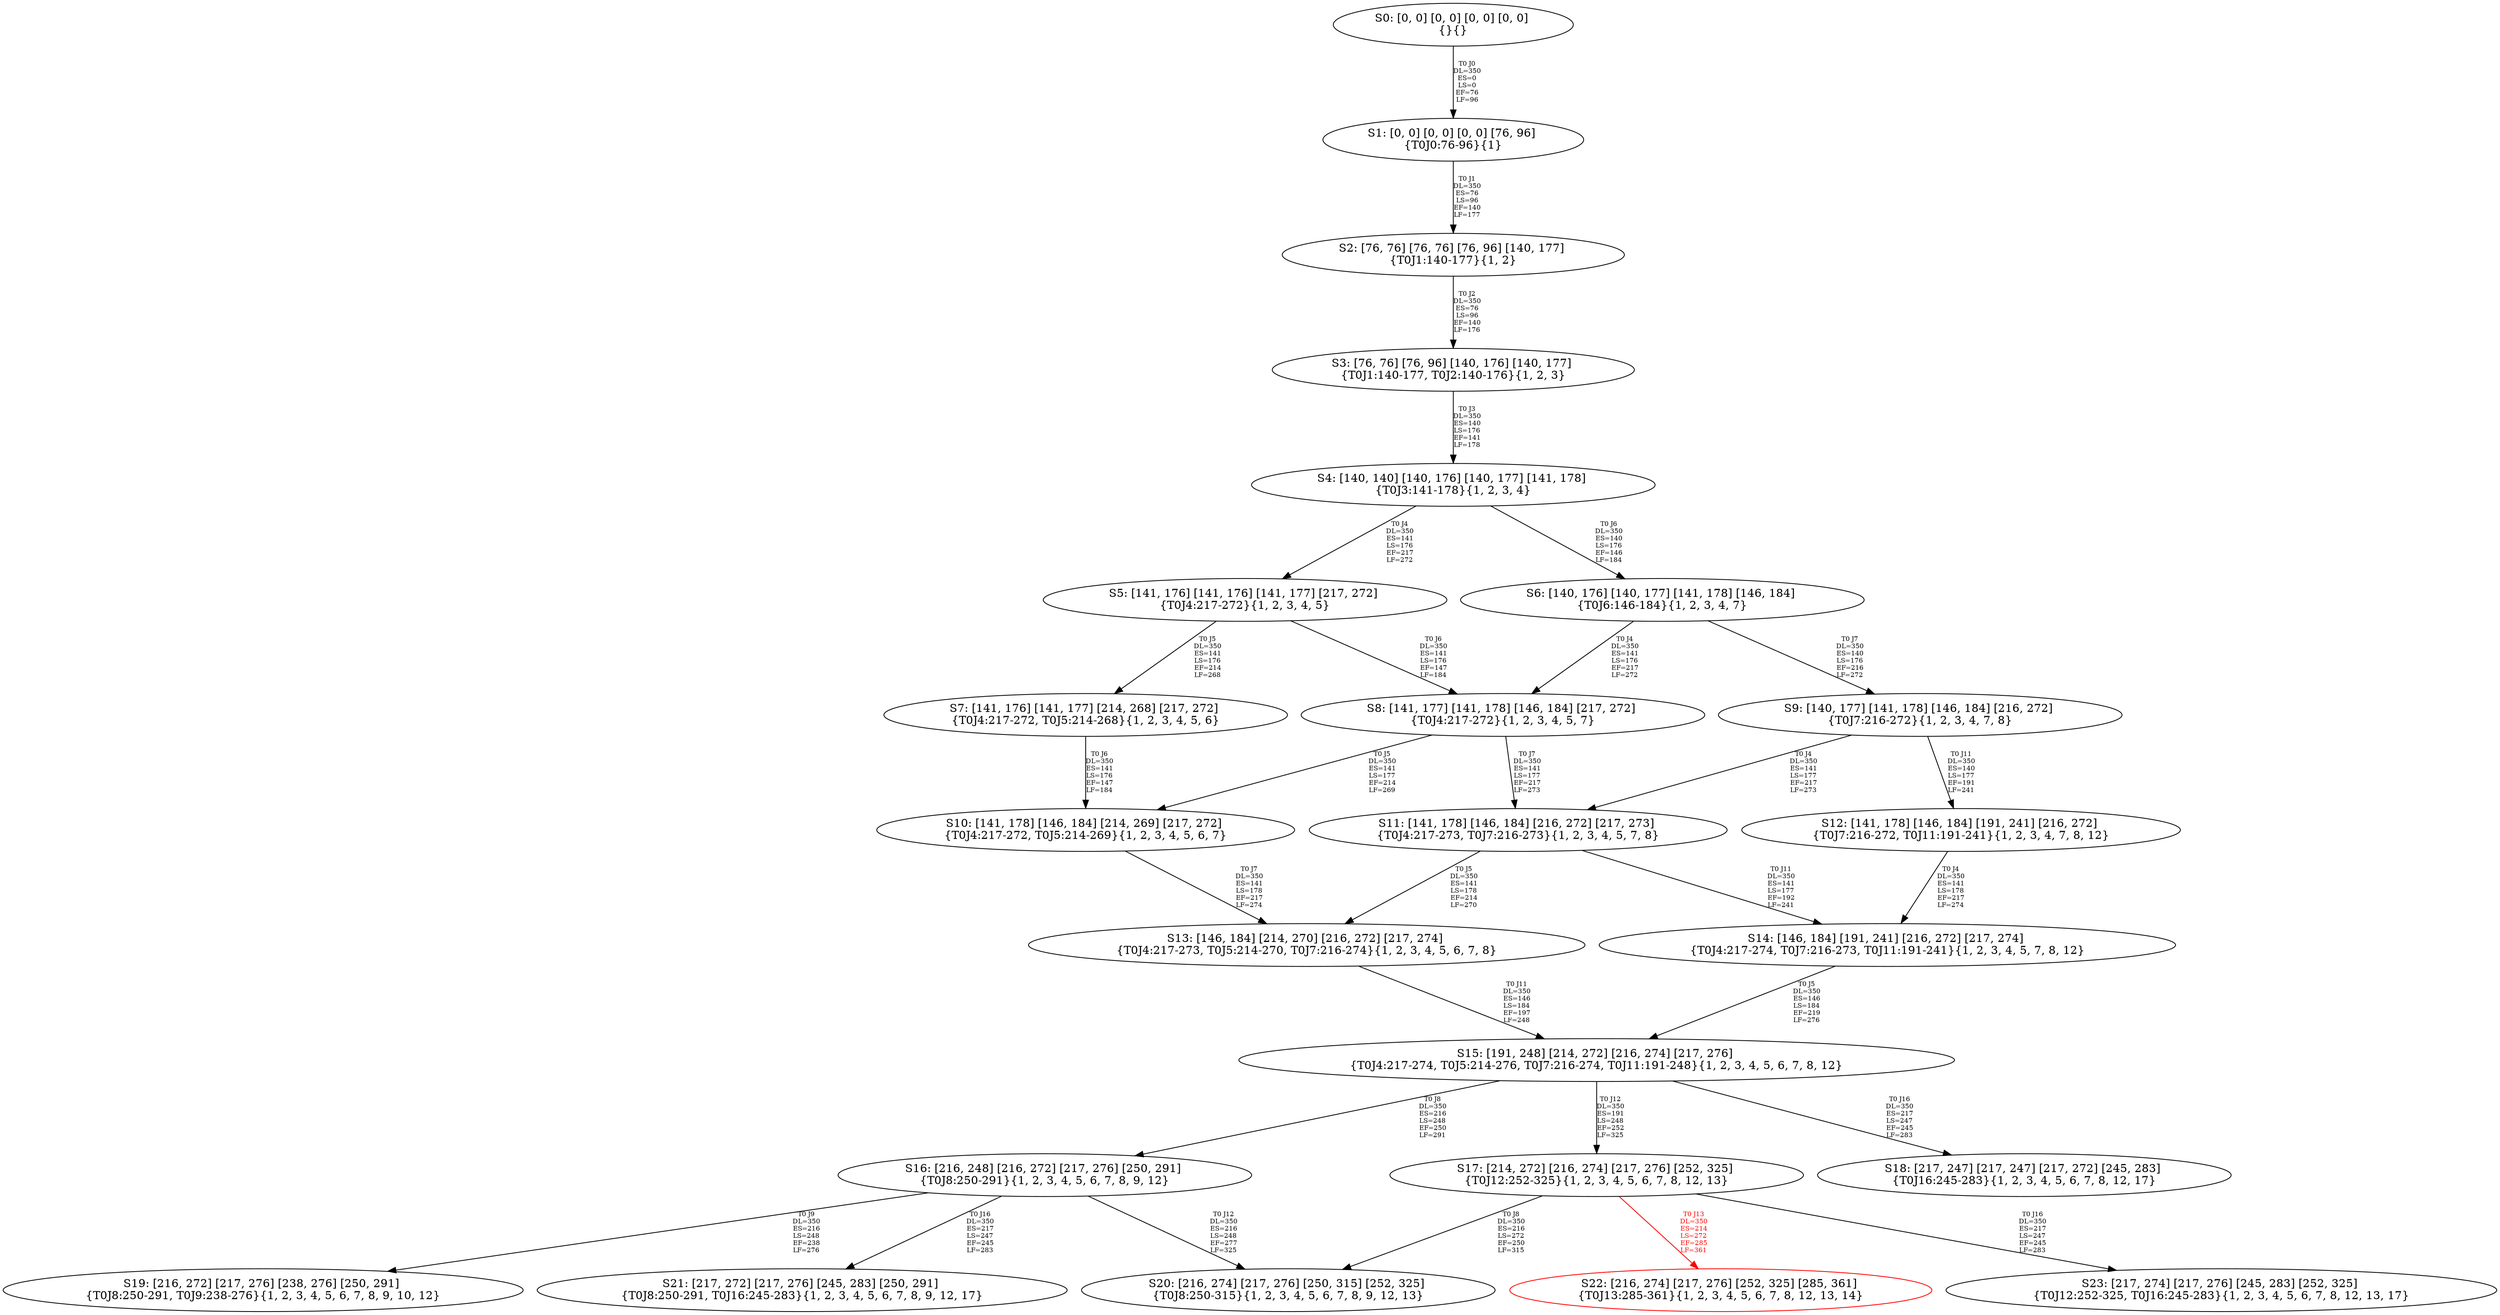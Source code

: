 digraph {
	S0[label="S0: [0, 0] [0, 0] [0, 0] [0, 0] \n{}{}"];
	S1[label="S1: [0, 0] [0, 0] [0, 0] [76, 96] \n{T0J0:76-96}{1}"];
	S2[label="S2: [76, 76] [76, 76] [76, 96] [140, 177] \n{T0J1:140-177}{1, 2}"];
	S3[label="S3: [76, 76] [76, 96] [140, 176] [140, 177] \n{T0J1:140-177, T0J2:140-176}{1, 2, 3}"];
	S4[label="S4: [140, 140] [140, 176] [140, 177] [141, 178] \n{T0J3:141-178}{1, 2, 3, 4}"];
	S5[label="S5: [141, 176] [141, 176] [141, 177] [217, 272] \n{T0J4:217-272}{1, 2, 3, 4, 5}"];
	S6[label="S6: [140, 176] [140, 177] [141, 178] [146, 184] \n{T0J6:146-184}{1, 2, 3, 4, 7}"];
	S7[label="S7: [141, 176] [141, 177] [214, 268] [217, 272] \n{T0J4:217-272, T0J5:214-268}{1, 2, 3, 4, 5, 6}"];
	S8[label="S8: [141, 177] [141, 178] [146, 184] [217, 272] \n{T0J4:217-272}{1, 2, 3, 4, 5, 7}"];
	S9[label="S9: [140, 177] [141, 178] [146, 184] [216, 272] \n{T0J7:216-272}{1, 2, 3, 4, 7, 8}"];
	S10[label="S10: [141, 178] [146, 184] [214, 269] [217, 272] \n{T0J4:217-272, T0J5:214-269}{1, 2, 3, 4, 5, 6, 7}"];
	S11[label="S11: [141, 178] [146, 184] [216, 272] [217, 273] \n{T0J4:217-273, T0J7:216-273}{1, 2, 3, 4, 5, 7, 8}"];
	S12[label="S12: [141, 178] [146, 184] [191, 241] [216, 272] \n{T0J7:216-272, T0J11:191-241}{1, 2, 3, 4, 7, 8, 12}"];
	S13[label="S13: [146, 184] [214, 270] [216, 272] [217, 274] \n{T0J4:217-273, T0J5:214-270, T0J7:216-274}{1, 2, 3, 4, 5, 6, 7, 8}"];
	S14[label="S14: [146, 184] [191, 241] [216, 272] [217, 274] \n{T0J4:217-274, T0J7:216-273, T0J11:191-241}{1, 2, 3, 4, 5, 7, 8, 12}"];
	S15[label="S15: [191, 248] [214, 272] [216, 274] [217, 276] \n{T0J4:217-274, T0J5:214-276, T0J7:216-274, T0J11:191-248}{1, 2, 3, 4, 5, 6, 7, 8, 12}"];
	S16[label="S16: [216, 248] [216, 272] [217, 276] [250, 291] \n{T0J8:250-291}{1, 2, 3, 4, 5, 6, 7, 8, 9, 12}"];
	S17[label="S17: [214, 272] [216, 274] [217, 276] [252, 325] \n{T0J12:252-325}{1, 2, 3, 4, 5, 6, 7, 8, 12, 13}"];
	S18[label="S18: [217, 247] [217, 247] [217, 272] [245, 283] \n{T0J16:245-283}{1, 2, 3, 4, 5, 6, 7, 8, 12, 17}"];
	S19[label="S19: [216, 272] [217, 276] [238, 276] [250, 291] \n{T0J8:250-291, T0J9:238-276}{1, 2, 3, 4, 5, 6, 7, 8, 9, 10, 12}"];
	S20[label="S20: [216, 274] [217, 276] [250, 315] [252, 325] \n{T0J8:250-315}{1, 2, 3, 4, 5, 6, 7, 8, 9, 12, 13}"];
	S21[label="S21: [217, 272] [217, 276] [245, 283] [250, 291] \n{T0J8:250-291, T0J16:245-283}{1, 2, 3, 4, 5, 6, 7, 8, 9, 12, 17}"];
	S22[label="S22: [216, 274] [217, 276] [252, 325] [285, 361] \n{T0J13:285-361}{1, 2, 3, 4, 5, 6, 7, 8, 12, 13, 14}"];
	S23[label="S23: [217, 274] [217, 276] [245, 283] [252, 325] \n{T0J12:252-325, T0J16:245-283}{1, 2, 3, 4, 5, 6, 7, 8, 12, 13, 17}"];
	S0 -> S1[label="T0 J0\nDL=350\nES=0\nLS=0\nEF=76\nLF=96",fontsize=8];
	S1 -> S2[label="T0 J1\nDL=350\nES=76\nLS=96\nEF=140\nLF=177",fontsize=8];
	S2 -> S3[label="T0 J2\nDL=350\nES=76\nLS=96\nEF=140\nLF=176",fontsize=8];
	S3 -> S4[label="T0 J3\nDL=350\nES=140\nLS=176\nEF=141\nLF=178",fontsize=8];
	S4 -> S5[label="T0 J4\nDL=350\nES=141\nLS=176\nEF=217\nLF=272",fontsize=8];
	S4 -> S6[label="T0 J6\nDL=350\nES=140\nLS=176\nEF=146\nLF=184",fontsize=8];
	S5 -> S7[label="T0 J5\nDL=350\nES=141\nLS=176\nEF=214\nLF=268",fontsize=8];
	S5 -> S8[label="T0 J6\nDL=350\nES=141\nLS=176\nEF=147\nLF=184",fontsize=8];
	S6 -> S8[label="T0 J4\nDL=350\nES=141\nLS=176\nEF=217\nLF=272",fontsize=8];
	S6 -> S9[label="T0 J7\nDL=350\nES=140\nLS=176\nEF=216\nLF=272",fontsize=8];
	S7 -> S10[label="T0 J6\nDL=350\nES=141\nLS=176\nEF=147\nLF=184",fontsize=8];
	S8 -> S10[label="T0 J5\nDL=350\nES=141\nLS=177\nEF=214\nLF=269",fontsize=8];
	S8 -> S11[label="T0 J7\nDL=350\nES=141\nLS=177\nEF=217\nLF=273",fontsize=8];
	S9 -> S11[label="T0 J4\nDL=350\nES=141\nLS=177\nEF=217\nLF=273",fontsize=8];
	S9 -> S12[label="T0 J11\nDL=350\nES=140\nLS=177\nEF=191\nLF=241",fontsize=8];
	S10 -> S13[label="T0 J7\nDL=350\nES=141\nLS=178\nEF=217\nLF=274",fontsize=8];
	S11 -> S13[label="T0 J5\nDL=350\nES=141\nLS=178\nEF=214\nLF=270",fontsize=8];
	S11 -> S14[label="T0 J11\nDL=350\nES=141\nLS=177\nEF=192\nLF=241",fontsize=8];
	S12 -> S14[label="T0 J4\nDL=350\nES=141\nLS=178\nEF=217\nLF=274",fontsize=8];
	S13 -> S15[label="T0 J11\nDL=350\nES=146\nLS=184\nEF=197\nLF=248",fontsize=8];
	S14 -> S15[label="T0 J5\nDL=350\nES=146\nLS=184\nEF=219\nLF=276",fontsize=8];
	S15 -> S16[label="T0 J8\nDL=350\nES=216\nLS=248\nEF=250\nLF=291",fontsize=8];
	S15 -> S17[label="T0 J12\nDL=350\nES=191\nLS=248\nEF=252\nLF=325",fontsize=8];
	S15 -> S18[label="T0 J16\nDL=350\nES=217\nLS=247\nEF=245\nLF=283",fontsize=8];
	S16 -> S19[label="T0 J9\nDL=350\nES=216\nLS=248\nEF=238\nLF=276",fontsize=8];
	S16 -> S20[label="T0 J12\nDL=350\nES=216\nLS=248\nEF=277\nLF=325",fontsize=8];
	S16 -> S21[label="T0 J16\nDL=350\nES=217\nLS=247\nEF=245\nLF=283",fontsize=8];
	S17 -> S20[label="T0 J8\nDL=350\nES=216\nLS=272\nEF=250\nLF=315",fontsize=8];
	S17 -> S22[label="T0 J13\nDL=350\nES=214\nLS=272\nEF=285\nLF=361",color=Red,fontcolor=Red,fontsize=8];
S22[color=Red];
	S17 -> S23[label="T0 J16\nDL=350\nES=217\nLS=247\nEF=245\nLF=283",fontsize=8];
}
